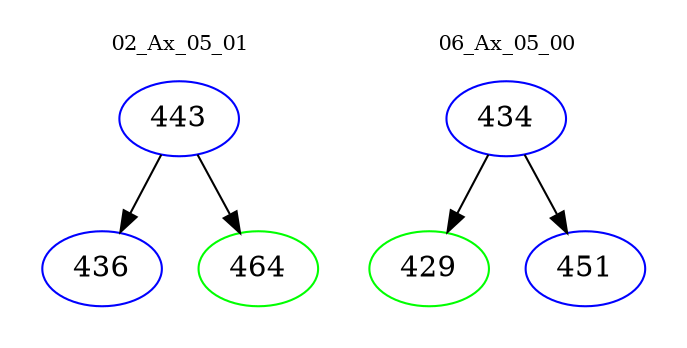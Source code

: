 digraph{
subgraph cluster_0 {
color = white
label = "02_Ax_05_01";
fontsize=10;
T0_443 [label="443", color="blue"]
T0_443 -> T0_436 [color="black"]
T0_436 [label="436", color="blue"]
T0_443 -> T0_464 [color="black"]
T0_464 [label="464", color="green"]
}
subgraph cluster_1 {
color = white
label = "06_Ax_05_00";
fontsize=10;
T1_434 [label="434", color="blue"]
T1_434 -> T1_429 [color="black"]
T1_429 [label="429", color="green"]
T1_434 -> T1_451 [color="black"]
T1_451 [label="451", color="blue"]
}
}
